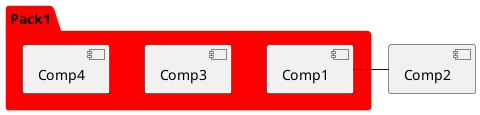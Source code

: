 {
  "sha1": "ndqa8dml0ug30ontviyq08u5epysxlq",
  "insertion": {
    "when": "2024-06-04T17:28:38.468Z",
    "user": "plantuml@gmail.com"
  }
}
@startuml
set separator none
skinparam packageBorderColor #FF0000
package Pack1 #FF0000 {
[Comp1]
[Comp3]
[Comp4]
}
[Comp1] - [Comp2]
@enduml
